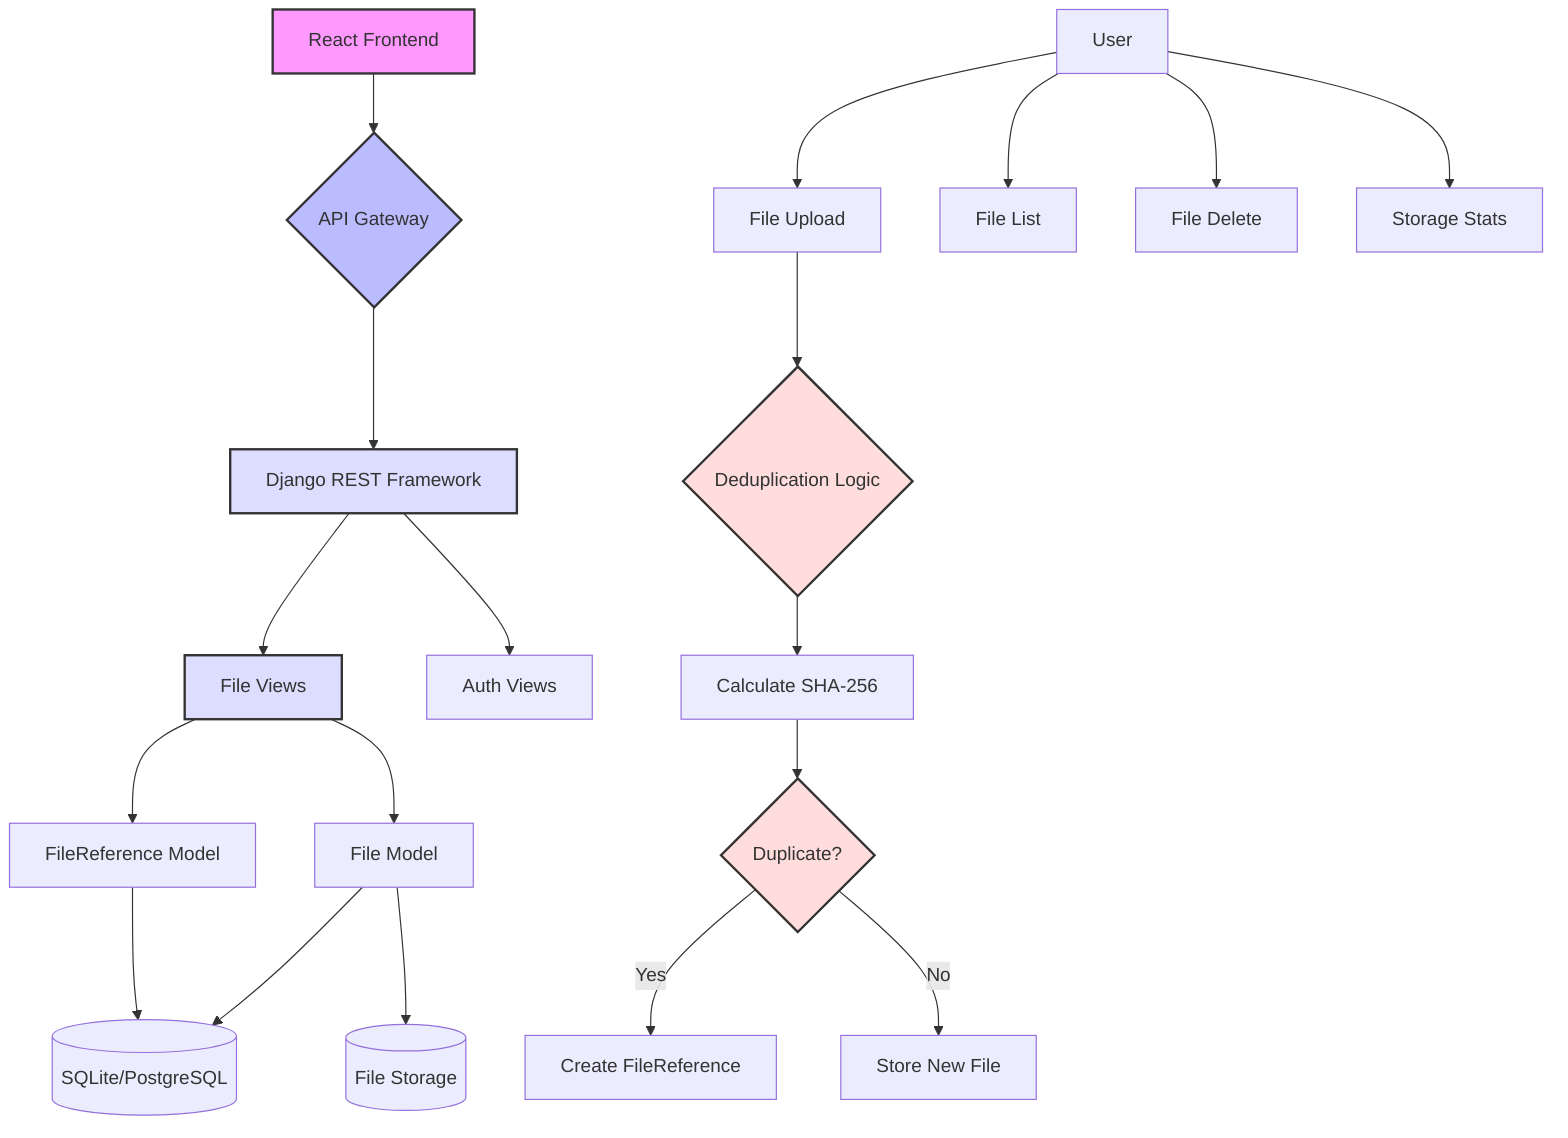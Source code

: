 graph TD
    %% Frontend Components
    A[React Frontend] --> B{API Gateway}
    
    %% Backend Components
    B --> C[Django REST Framework]
    C --> D[File Views]
    C --> E[Auth Views]
    
    %% Data Models
    D --> F[File Model]
    D --> G[FileReference Model]
    
    %% Database and Storage
    F --> H[(SQLite/PostgreSQL)]
    G --> H
    F --> I[(File Storage)]
    
    %% File Operations
    J[File Upload] --> K{Deduplication Logic}
    K --> L[Calculate SHA-256]
    L --> M{Duplicate?}
    M -->|Yes| N[Create FileReference]
    M -->|No| O[Store New File]
    
    %% User Interactions
    P[User] --> Q[File List]
    P --> J
    P --> R[File Delete]
    P --> S[Storage Stats]
    
    %% Styling
    style A fill:#f9f,stroke:#333,stroke-width:2px
    style B fill:#bbf,stroke:#333,stroke-width:2px
    style C fill:#ddf,stroke:#333,stroke-width:2px
    style D fill:#ddf,stroke:#333,stroke-width:2px
    style K fill:#fdd,stroke:#333,stroke-width:2px
    style M fill:#fdd,stroke:#333,stroke-width:2px